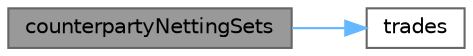 digraph "counterpartyNettingSets"
{
 // INTERACTIVE_SVG=YES
 // LATEX_PDF_SIZE
  bgcolor="transparent";
  edge [fontname=Helvetica,fontsize=10,labelfontname=Helvetica,labelfontsize=10];
  node [fontname=Helvetica,fontsize=10,shape=box,height=0.2,width=0.4];
  rankdir="LR";
  Node1 [label="counterpartyNettingSets",height=0.2,width=0.4,color="gray40", fillcolor="grey60", style="filled", fontcolor="black",tooltip="Build a map from counterparty to NettingSet."];
  Node1 -> Node2 [color="steelblue1",style="solid"];
  Node2 [label="trades",height=0.2,width=0.4,color="grey40", fillcolor="white", style="filled",URL="$classore_1_1data_1_1_portfolio.html#a1688e87b84477c3bd5d58fa19c147077",tooltip="Return the map tradeId -> trade."];
}
